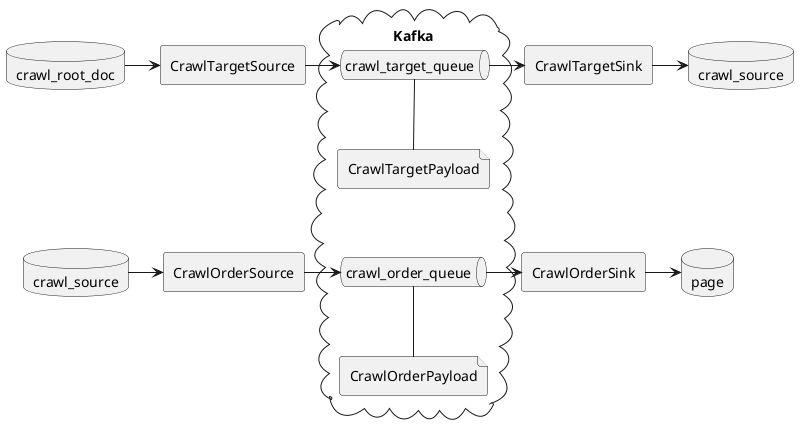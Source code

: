 @startuml

cloud Kafka {
    queue crawl_target_queue as q_target
    file CrawlTargetPayload as p_target
    q_target -d- p_target

    queue crawl_order_queue as q_order
    file CrawlOrderPayload as p_order
    q_order -d- p_order

    p_target -[hidden]d- q_order
}

database crawl_root_doc as db_rDoc
database crawl_source as db_cs
database crawl_source as db_cs2
database page as db_pg

agent CrawlTargetSource as src_target
db_rDoc -r-> src_target
src_target -r-> q_target


agent CrawlTargetSink as sin_target
q_target --r-> sin_target
sin_target -r-> db_cs

agent CrawlOrderSource as src_order
db_cs2 -r-> src_order
src_order -r-> q_order
src_order -[hidden]u- src_target

agent CrawlOrderSink as sin_order
q_order -r-> sin_order
sin_order -r-> db_pg

@enduml